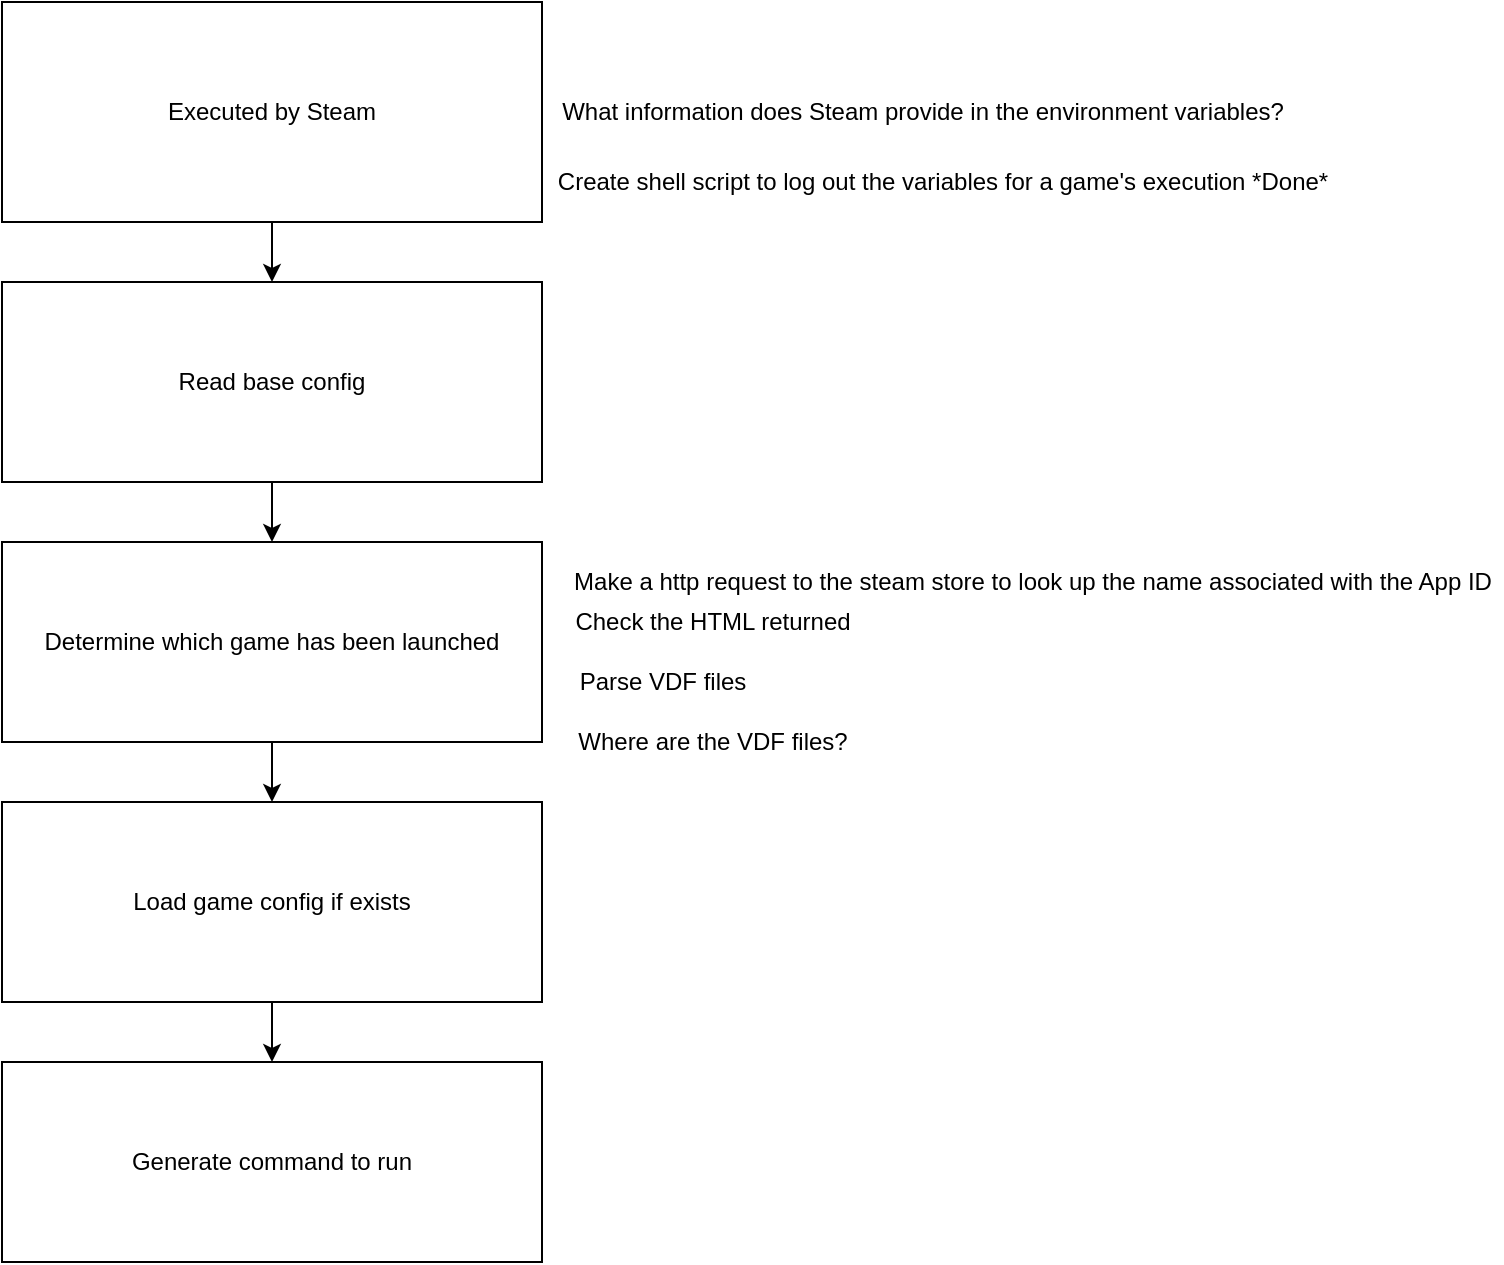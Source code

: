 <mxfile version="14.6.13" type="device"><diagram id="wbny30euuoNVoB8xXpFO" name="Page-1"><mxGraphModel dx="3809" dy="1084" grid="1" gridSize="10" guides="1" tooltips="1" connect="1" arrows="1" fold="1" page="1" pageScale="1" pageWidth="1100" pageHeight="850" math="0" shadow="0"><root><mxCell id="0"/><mxCell id="1" parent="0"/><mxCell id="ZvwSZuWyf0IAYC8R6xYy-1" value="Executed by Steam" style="rounded=0;whiteSpace=wrap;html=1;" vertex="1" parent="1"><mxGeometry x="440" y="40" width="270" height="110" as="geometry"/></mxCell><mxCell id="ZvwSZuWyf0IAYC8R6xYy-2" value="Determine which game has been launched" style="rounded=0;whiteSpace=wrap;html=1;" vertex="1" parent="1"><mxGeometry x="440" y="310" width="270" height="100" as="geometry"/></mxCell><mxCell id="ZvwSZuWyf0IAYC8R6xYy-3" value="Read base config" style="rounded=0;whiteSpace=wrap;html=1;" vertex="1" parent="1"><mxGeometry x="440" y="180" width="270" height="100" as="geometry"/></mxCell><mxCell id="ZvwSZuWyf0IAYC8R6xYy-4" value="Load game config if exists" style="rounded=0;whiteSpace=wrap;html=1;" vertex="1" parent="1"><mxGeometry x="440" y="440" width="270" height="100" as="geometry"/></mxCell><mxCell id="ZvwSZuWyf0IAYC8R6xYy-6" value="Generate command to run" style="rounded=0;whiteSpace=wrap;html=1;" vertex="1" parent="1"><mxGeometry x="440" y="570" width="270" height="100" as="geometry"/></mxCell><mxCell id="ZvwSZuWyf0IAYC8R6xYy-7" value="" style="endArrow=classic;html=1;" edge="1" parent="1" source="ZvwSZuWyf0IAYC8R6xYy-1" target="ZvwSZuWyf0IAYC8R6xYy-3"><mxGeometry width="50" height="50" relative="1" as="geometry"><mxPoint x="510" y="390" as="sourcePoint"/><mxPoint x="560" y="340" as="targetPoint"/></mxGeometry></mxCell><mxCell id="ZvwSZuWyf0IAYC8R6xYy-8" value="" style="endArrow=classic;html=1;exitX=0.5;exitY=1;exitDx=0;exitDy=0;" edge="1" parent="1" source="ZvwSZuWyf0IAYC8R6xYy-3" target="ZvwSZuWyf0IAYC8R6xYy-2"><mxGeometry width="50" height="50" relative="1" as="geometry"><mxPoint x="510" y="390" as="sourcePoint"/><mxPoint x="560" y="340" as="targetPoint"/></mxGeometry></mxCell><mxCell id="ZvwSZuWyf0IAYC8R6xYy-9" value="" style="endArrow=classic;html=1;entryX=0.5;entryY=0;entryDx=0;entryDy=0;exitX=0.5;exitY=1;exitDx=0;exitDy=0;" edge="1" parent="1" source="ZvwSZuWyf0IAYC8R6xYy-2" target="ZvwSZuWyf0IAYC8R6xYy-4"><mxGeometry width="50" height="50" relative="1" as="geometry"><mxPoint x="510" y="390" as="sourcePoint"/><mxPoint x="560" y="340" as="targetPoint"/></mxGeometry></mxCell><mxCell id="ZvwSZuWyf0IAYC8R6xYy-10" value="" style="endArrow=classic;html=1;entryX=0.5;entryY=0;entryDx=0;entryDy=0;exitX=0.5;exitY=1;exitDx=0;exitDy=0;" edge="1" parent="1" source="ZvwSZuWyf0IAYC8R6xYy-4" target="ZvwSZuWyf0IAYC8R6xYy-6"><mxGeometry width="50" height="50" relative="1" as="geometry"><mxPoint x="510" y="390" as="sourcePoint"/><mxPoint x="560" y="340" as="targetPoint"/></mxGeometry></mxCell><mxCell id="ZvwSZuWyf0IAYC8R6xYy-11" value="What information does Steam provide in the environment variables?" style="text;html=1;align=center;verticalAlign=middle;resizable=0;points=[];autosize=1;strokeColor=none;" vertex="1" parent="1"><mxGeometry x="710" y="85" width="380" height="20" as="geometry"/></mxCell><mxCell id="ZvwSZuWyf0IAYC8R6xYy-12" value="Create shell script to log out the variables for a game's execution *Done*" style="text;html=1;align=center;verticalAlign=middle;resizable=0;points=[];autosize=1;strokeColor=none;" vertex="1" parent="1"><mxGeometry x="710" y="120" width="400" height="20" as="geometry"/></mxCell><mxCell id="ZvwSZuWyf0IAYC8R6xYy-16" value="Make a http request to the steam store to look up the name associated with the App ID" style="text;html=1;align=center;verticalAlign=middle;resizable=0;points=[];autosize=1;strokeColor=none;" vertex="1" parent="1"><mxGeometry x="720" y="320" width="470" height="20" as="geometry"/></mxCell><mxCell id="ZvwSZuWyf0IAYC8R6xYy-17" value="Check the HTML returned" style="text;html=1;align=center;verticalAlign=middle;resizable=0;points=[];autosize=1;strokeColor=none;" vertex="1" parent="1"><mxGeometry x="720" y="340" width="150" height="20" as="geometry"/></mxCell><mxCell id="ZvwSZuWyf0IAYC8R6xYy-18" value="Parse VDF files" style="text;html=1;align=center;verticalAlign=middle;resizable=0;points=[];autosize=1;strokeColor=none;" vertex="1" parent="1"><mxGeometry x="720" y="370" width="100" height="20" as="geometry"/></mxCell><mxCell id="ZvwSZuWyf0IAYC8R6xYy-19" value="Where are the VDF files?" style="text;html=1;align=center;verticalAlign=middle;resizable=0;points=[];autosize=1;strokeColor=none;" vertex="1" parent="1"><mxGeometry x="720" y="400" width="150" height="20" as="geometry"/></mxCell></root></mxGraphModel></diagram></mxfile>
